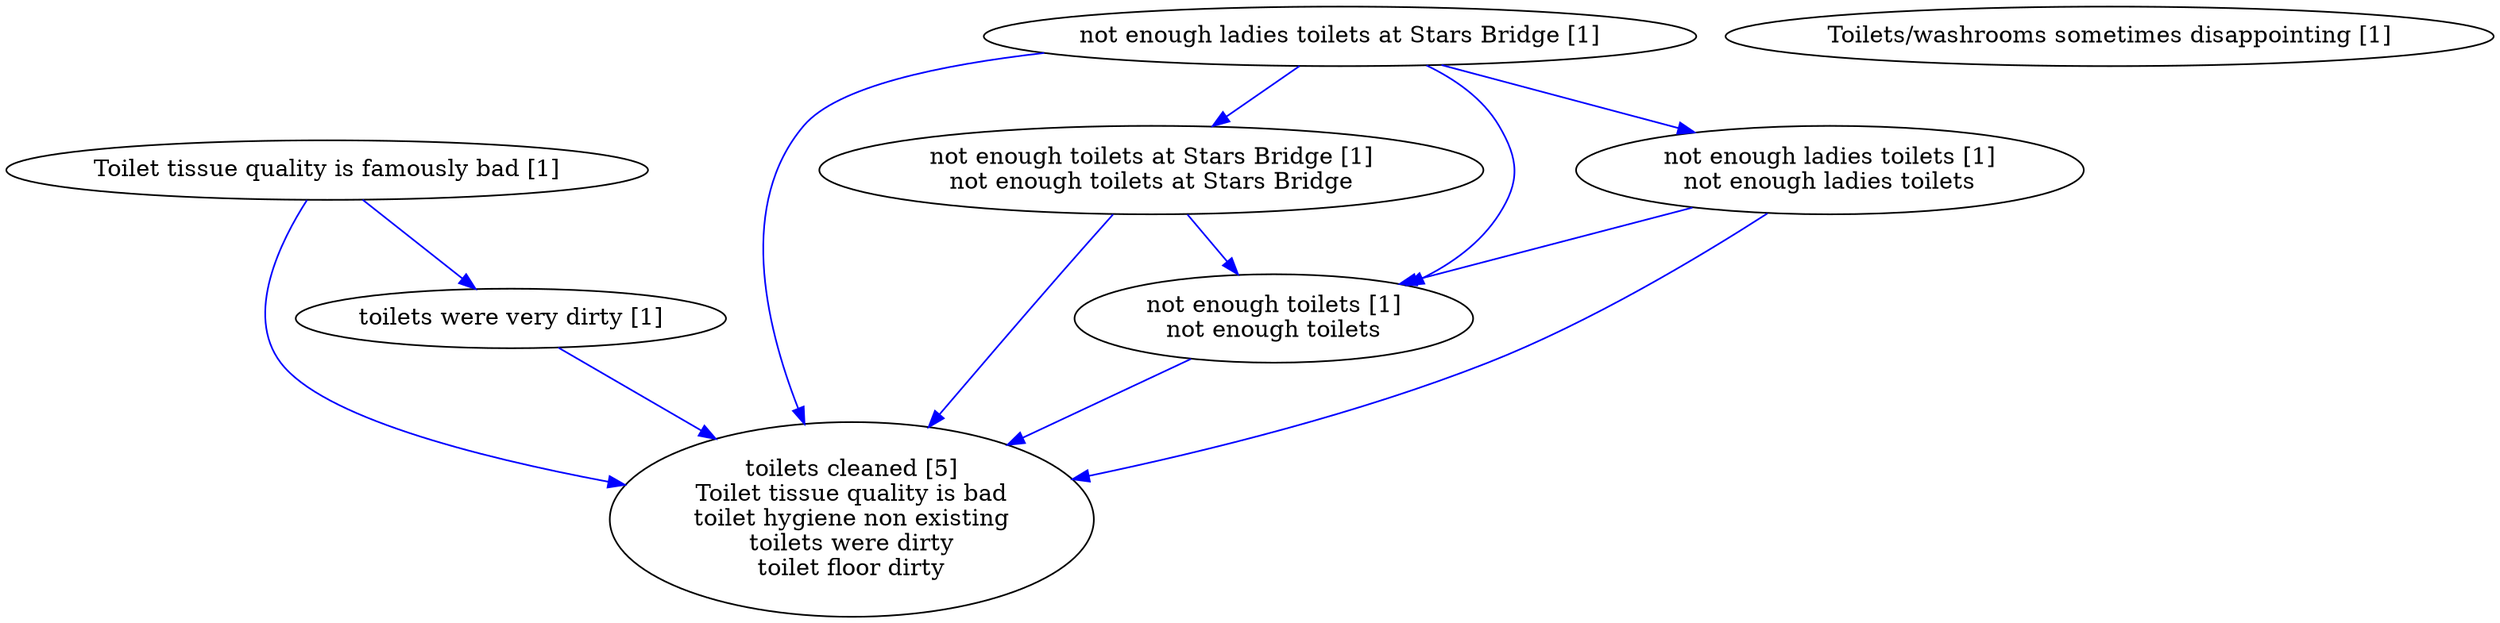 digraph collapsedGraph {
"toilets cleaned [5]\nToilet tissue quality is bad\ntoilet hygiene non existing\ntoilets were dirty\ntoilet floor dirty""Toilet tissue quality is famously bad [1]""Toilets/washrooms sometimes disappointing [1]""not enough ladies toilets at Stars Bridge [1]""not enough toilets at Stars Bridge [1]\nnot enough toilets at Stars Bridge""not enough toilets [1]\nnot enough toilets""not enough ladies toilets [1]\nnot enough ladies toilets""toilets were very dirty [1]""Toilet tissue quality is famously bad [1]" -> "toilets cleaned [5]\nToilet tissue quality is bad\ntoilet hygiene non existing\ntoilets were dirty\ntoilet floor dirty" [color=blue]
"not enough ladies toilets at Stars Bridge [1]" -> "toilets cleaned [5]\nToilet tissue quality is bad\ntoilet hygiene non existing\ntoilets were dirty\ntoilet floor dirty" [color=blue]
"not enough ladies toilets [1]\nnot enough ladies toilets" -> "toilets cleaned [5]\nToilet tissue quality is bad\ntoilet hygiene non existing\ntoilets were dirty\ntoilet floor dirty" [color=blue]
"toilets were very dirty [1]" -> "toilets cleaned [5]\nToilet tissue quality is bad\ntoilet hygiene non existing\ntoilets were dirty\ntoilet floor dirty" [color=blue]
"not enough toilets [1]\nnot enough toilets" -> "toilets cleaned [5]\nToilet tissue quality is bad\ntoilet hygiene non existing\ntoilets were dirty\ntoilet floor dirty" [color=blue]
"Toilet tissue quality is famously bad [1]" -> "toilets were very dirty [1]" [color=blue]
"not enough toilets at Stars Bridge [1]\nnot enough toilets at Stars Bridge" -> "toilets cleaned [5]\nToilet tissue quality is bad\ntoilet hygiene non existing\ntoilets were dirty\ntoilet floor dirty" [color=blue]
"not enough ladies toilets at Stars Bridge [1]" -> "not enough toilets at Stars Bridge [1]\nnot enough toilets at Stars Bridge" [color=blue]
"not enough toilets at Stars Bridge [1]\nnot enough toilets at Stars Bridge" -> "not enough toilets [1]\nnot enough toilets" [color=blue]
"not enough ladies toilets at Stars Bridge [1]" -> "not enough ladies toilets [1]\nnot enough ladies toilets" [color=blue]
"not enough ladies toilets [1]\nnot enough ladies toilets" -> "not enough toilets [1]\nnot enough toilets" [color=blue]
"not enough ladies toilets at Stars Bridge [1]" -> "not enough toilets [1]\nnot enough toilets" [color=blue]
}